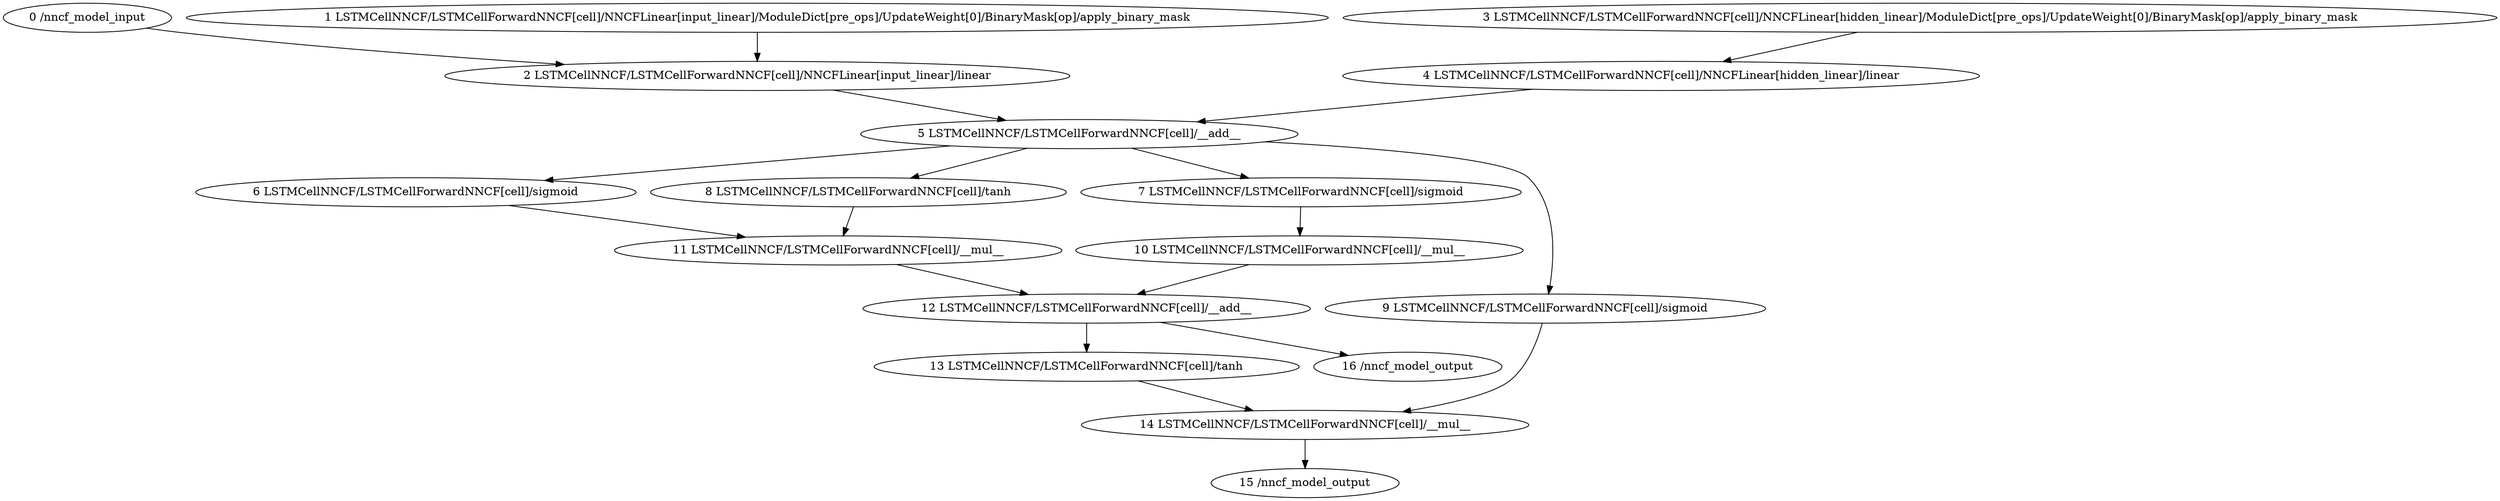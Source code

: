 strict digraph  {
"0 /nncf_model_input" [id=0, scope="", type=nncf_model_input];
"1 LSTMCellNNCF/LSTMCellForwardNNCF[cell]/NNCFLinear[input_linear]/ModuleDict[pre_ops]/UpdateWeight[0]/BinaryMask[op]/apply_binary_mask" [id=1, scope="LSTMCellNNCF/LSTMCellForwardNNCF[cell]/NNCFLinear[input_linear]/ModuleDict[pre_ops]/UpdateWeight[0]/BinaryMask[op]", type=apply_binary_mask];
"2 LSTMCellNNCF/LSTMCellForwardNNCF[cell]/NNCFLinear[input_linear]/linear" [id=2, scope="LSTMCellNNCF/LSTMCellForwardNNCF[cell]/NNCFLinear[input_linear]", type=linear];
"3 LSTMCellNNCF/LSTMCellForwardNNCF[cell]/NNCFLinear[hidden_linear]/ModuleDict[pre_ops]/UpdateWeight[0]/BinaryMask[op]/apply_binary_mask" [id=3, scope="LSTMCellNNCF/LSTMCellForwardNNCF[cell]/NNCFLinear[hidden_linear]/ModuleDict[pre_ops]/UpdateWeight[0]/BinaryMask[op]", type=apply_binary_mask];
"4 LSTMCellNNCF/LSTMCellForwardNNCF[cell]/NNCFLinear[hidden_linear]/linear" [id=4, scope="LSTMCellNNCF/LSTMCellForwardNNCF[cell]/NNCFLinear[hidden_linear]", type=linear];
"5 LSTMCellNNCF/LSTMCellForwardNNCF[cell]/__add__" [id=5, scope="LSTMCellNNCF/LSTMCellForwardNNCF[cell]", type=__add__];
"6 LSTMCellNNCF/LSTMCellForwardNNCF[cell]/sigmoid" [id=6, scope="LSTMCellNNCF/LSTMCellForwardNNCF[cell]", type=sigmoid];
"7 LSTMCellNNCF/LSTMCellForwardNNCF[cell]/sigmoid" [id=7, scope="LSTMCellNNCF/LSTMCellForwardNNCF[cell]", type=sigmoid];
"8 LSTMCellNNCF/LSTMCellForwardNNCF[cell]/tanh" [id=8, scope="LSTMCellNNCF/LSTMCellForwardNNCF[cell]", type=tanh];
"9 LSTMCellNNCF/LSTMCellForwardNNCF[cell]/sigmoid" [id=9, scope="LSTMCellNNCF/LSTMCellForwardNNCF[cell]", type=sigmoid];
"10 LSTMCellNNCF/LSTMCellForwardNNCF[cell]/__mul__" [id=10, scope="LSTMCellNNCF/LSTMCellForwardNNCF[cell]", type=__mul__];
"11 LSTMCellNNCF/LSTMCellForwardNNCF[cell]/__mul__" [id=11, scope="LSTMCellNNCF/LSTMCellForwardNNCF[cell]", type=__mul__];
"12 LSTMCellNNCF/LSTMCellForwardNNCF[cell]/__add__" [id=12, scope="LSTMCellNNCF/LSTMCellForwardNNCF[cell]", type=__add__];
"13 LSTMCellNNCF/LSTMCellForwardNNCF[cell]/tanh" [id=13, scope="LSTMCellNNCF/LSTMCellForwardNNCF[cell]", type=tanh];
"14 LSTMCellNNCF/LSTMCellForwardNNCF[cell]/__mul__" [id=14, scope="LSTMCellNNCF/LSTMCellForwardNNCF[cell]", type=__mul__];
"15 /nncf_model_output" [id=15, scope="", type=nncf_model_output];
"16 /nncf_model_output" [id=16, scope="", type=nncf_model_output];
"0 /nncf_model_input" -> "2 LSTMCellNNCF/LSTMCellForwardNNCF[cell]/NNCFLinear[input_linear]/linear";
"1 LSTMCellNNCF/LSTMCellForwardNNCF[cell]/NNCFLinear[input_linear]/ModuleDict[pre_ops]/UpdateWeight[0]/BinaryMask[op]/apply_binary_mask" -> "2 LSTMCellNNCF/LSTMCellForwardNNCF[cell]/NNCFLinear[input_linear]/linear";
"2 LSTMCellNNCF/LSTMCellForwardNNCF[cell]/NNCFLinear[input_linear]/linear" -> "5 LSTMCellNNCF/LSTMCellForwardNNCF[cell]/__add__";
"3 LSTMCellNNCF/LSTMCellForwardNNCF[cell]/NNCFLinear[hidden_linear]/ModuleDict[pre_ops]/UpdateWeight[0]/BinaryMask[op]/apply_binary_mask" -> "4 LSTMCellNNCF/LSTMCellForwardNNCF[cell]/NNCFLinear[hidden_linear]/linear";
"4 LSTMCellNNCF/LSTMCellForwardNNCF[cell]/NNCFLinear[hidden_linear]/linear" -> "5 LSTMCellNNCF/LSTMCellForwardNNCF[cell]/__add__";
"5 LSTMCellNNCF/LSTMCellForwardNNCF[cell]/__add__" -> "6 LSTMCellNNCF/LSTMCellForwardNNCF[cell]/sigmoid";
"5 LSTMCellNNCF/LSTMCellForwardNNCF[cell]/__add__" -> "7 LSTMCellNNCF/LSTMCellForwardNNCF[cell]/sigmoid";
"5 LSTMCellNNCF/LSTMCellForwardNNCF[cell]/__add__" -> "8 LSTMCellNNCF/LSTMCellForwardNNCF[cell]/tanh";
"5 LSTMCellNNCF/LSTMCellForwardNNCF[cell]/__add__" -> "9 LSTMCellNNCF/LSTMCellForwardNNCF[cell]/sigmoid";
"6 LSTMCellNNCF/LSTMCellForwardNNCF[cell]/sigmoid" -> "11 LSTMCellNNCF/LSTMCellForwardNNCF[cell]/__mul__";
"7 LSTMCellNNCF/LSTMCellForwardNNCF[cell]/sigmoid" -> "10 LSTMCellNNCF/LSTMCellForwardNNCF[cell]/__mul__";
"8 LSTMCellNNCF/LSTMCellForwardNNCF[cell]/tanh" -> "11 LSTMCellNNCF/LSTMCellForwardNNCF[cell]/__mul__";
"9 LSTMCellNNCF/LSTMCellForwardNNCF[cell]/sigmoid" -> "14 LSTMCellNNCF/LSTMCellForwardNNCF[cell]/__mul__";
"10 LSTMCellNNCF/LSTMCellForwardNNCF[cell]/__mul__" -> "12 LSTMCellNNCF/LSTMCellForwardNNCF[cell]/__add__";
"11 LSTMCellNNCF/LSTMCellForwardNNCF[cell]/__mul__" -> "12 LSTMCellNNCF/LSTMCellForwardNNCF[cell]/__add__";
"12 LSTMCellNNCF/LSTMCellForwardNNCF[cell]/__add__" -> "13 LSTMCellNNCF/LSTMCellForwardNNCF[cell]/tanh";
"12 LSTMCellNNCF/LSTMCellForwardNNCF[cell]/__add__" -> "16 /nncf_model_output";
"13 LSTMCellNNCF/LSTMCellForwardNNCF[cell]/tanh" -> "14 LSTMCellNNCF/LSTMCellForwardNNCF[cell]/__mul__";
"14 LSTMCellNNCF/LSTMCellForwardNNCF[cell]/__mul__" -> "15 /nncf_model_output";
}
